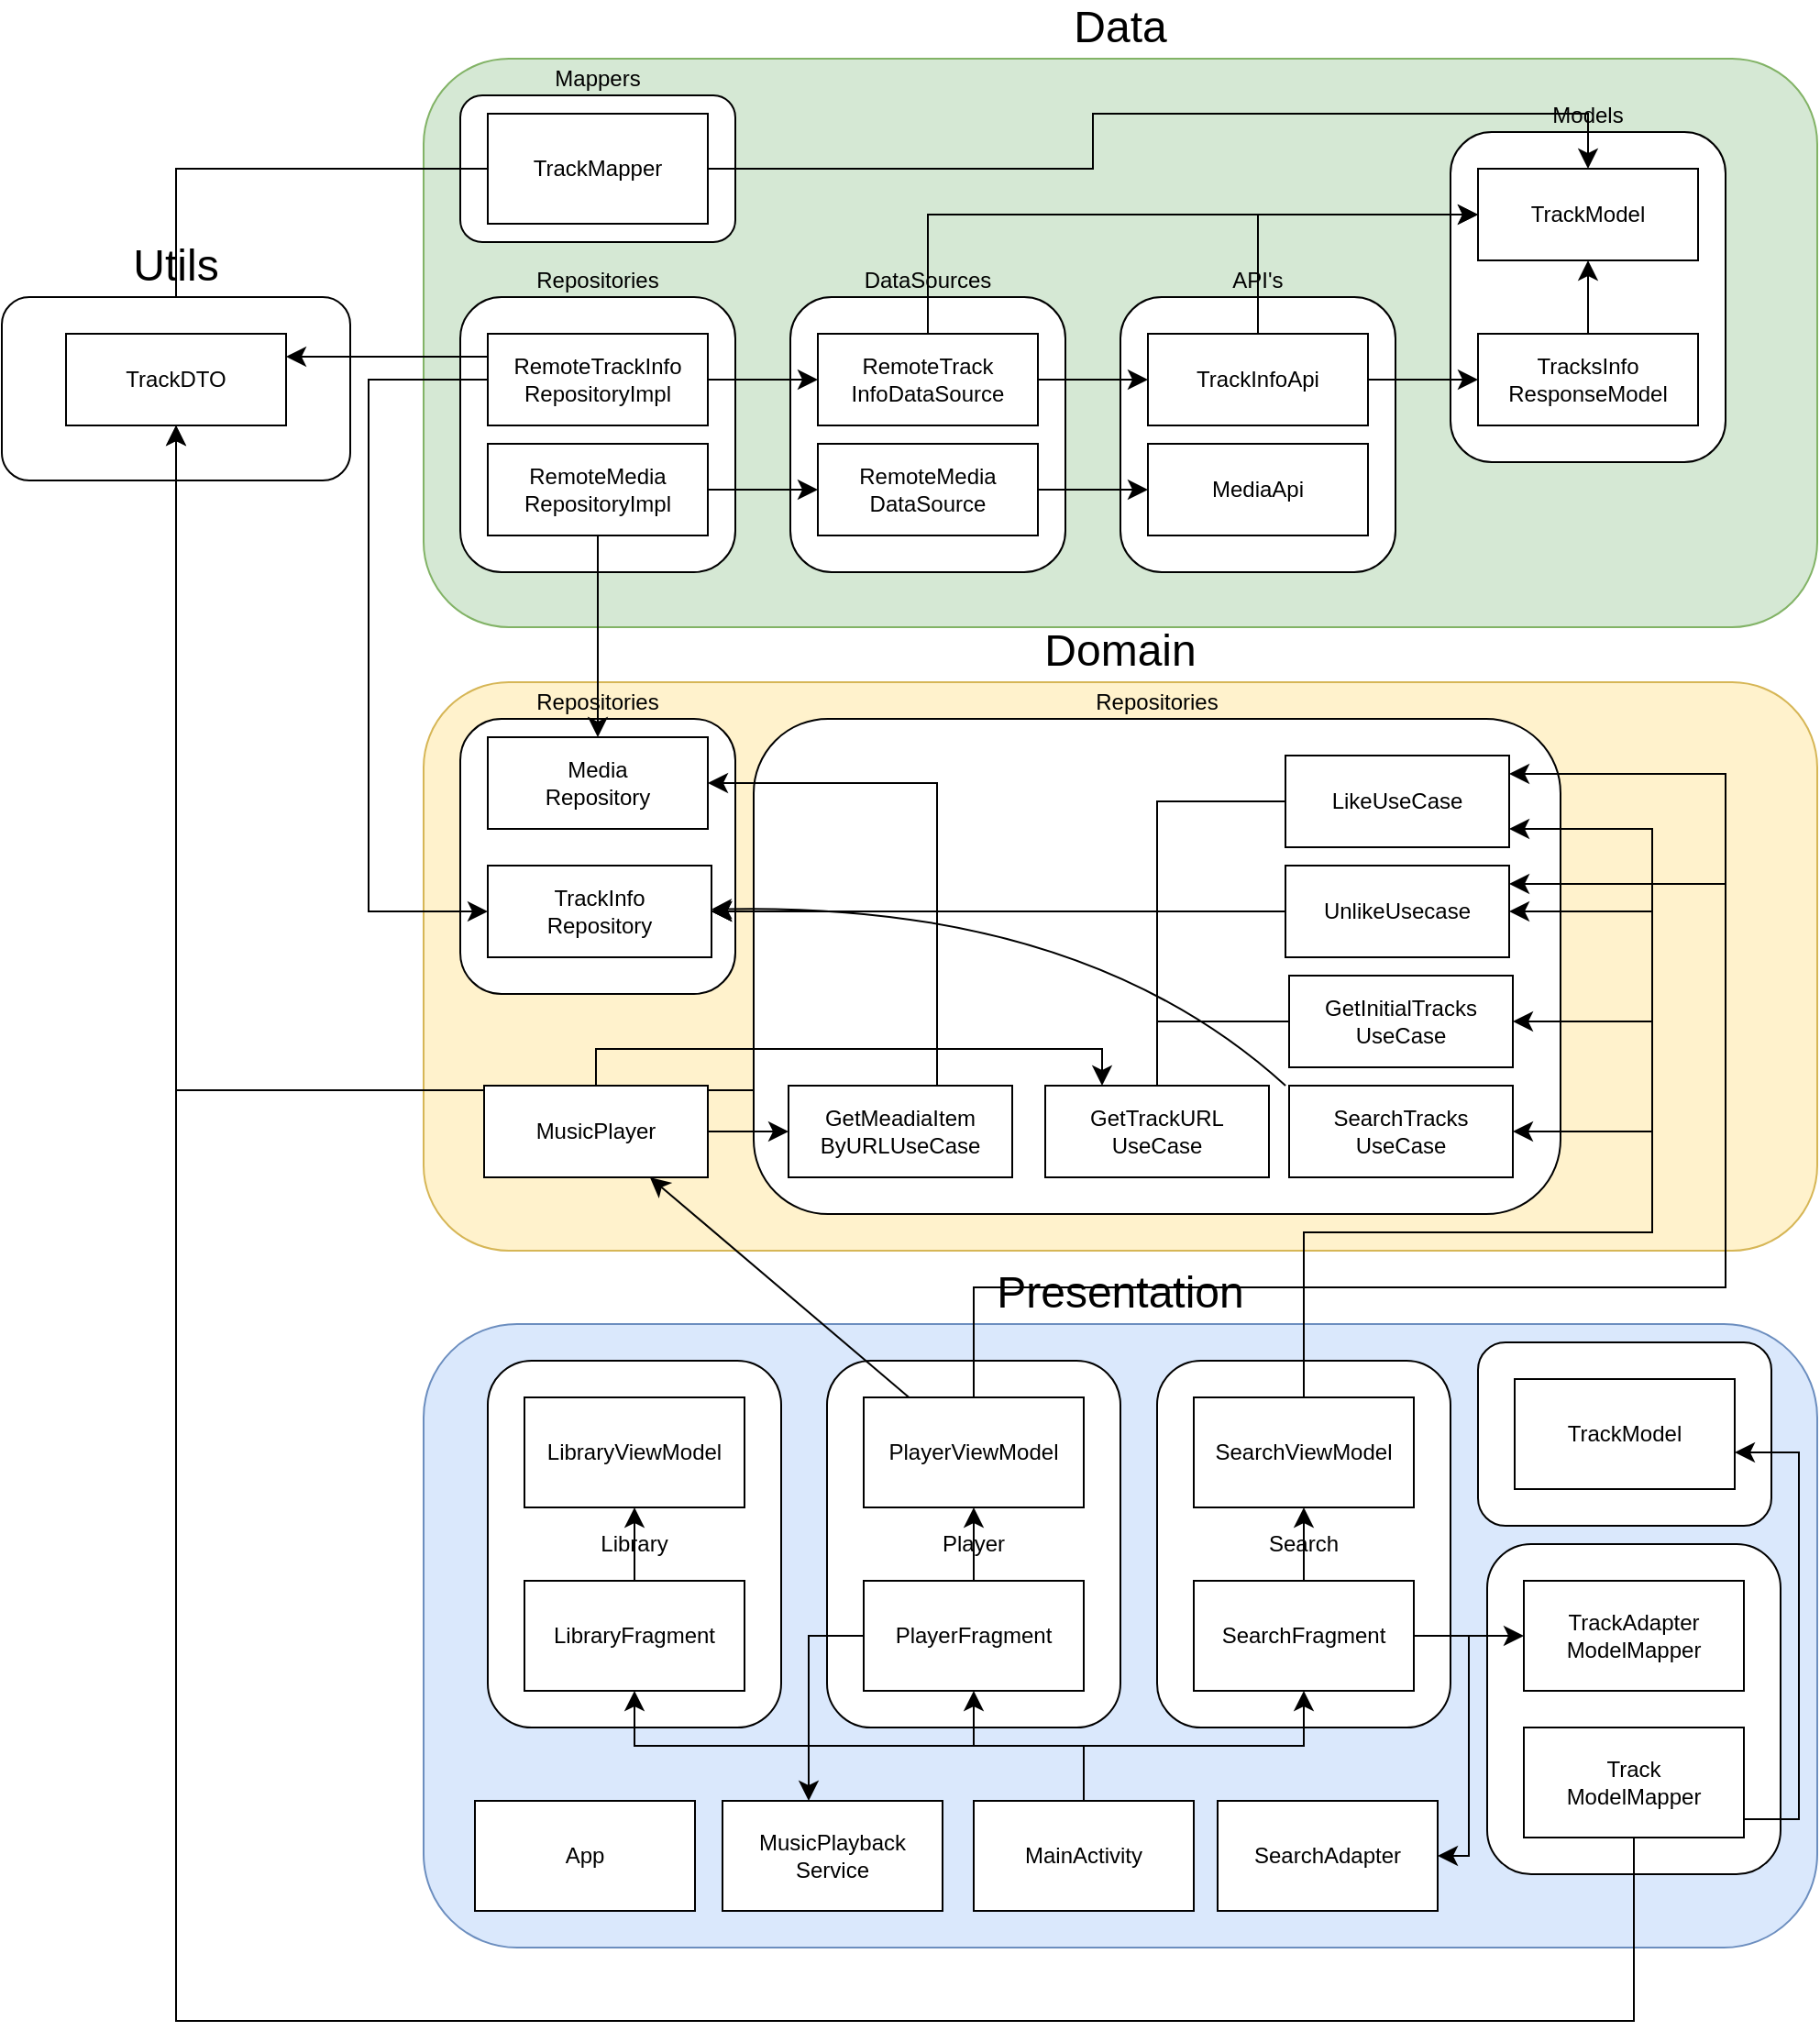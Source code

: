 <mxfile version="24.4.4" type="github">
  <diagram name="Страница — 1" id="pdOZdxwdt70tDH0--Hyy">
    <mxGraphModel dx="1763" dy="1281" grid="1" gridSize="10" guides="1" tooltips="1" connect="1" arrows="1" fold="1" page="0" pageScale="1" pageWidth="827" pageHeight="1169" background="none" math="0" shadow="0">
      <root>
        <mxCell id="0" />
        <mxCell id="1" parent="0" />
        <mxCell id="SDaeNK49fz3u2ENC72t_-1" value="Data" style="rounded=1;whiteSpace=wrap;html=1;labelPosition=center;verticalLabelPosition=top;align=center;verticalAlign=bottom;fontSize=24;fillColor=#d5e8d4;strokeColor=#82b366;" parent="1" vertex="1">
          <mxGeometry y="-70" width="760" height="310" as="geometry" />
        </mxCell>
        <mxCell id="SDaeNK49fz3u2ENC72t_-7" value="" style="group" parent="1" vertex="1" connectable="0">
          <mxGeometry x="380" y="60" width="150" height="150" as="geometry" />
        </mxCell>
        <mxCell id="SDaeNK49fz3u2ENC72t_-6" value="API&#39;s" style="rounded=1;whiteSpace=wrap;html=1;labelPosition=center;verticalLabelPosition=top;align=center;verticalAlign=bottom;" parent="SDaeNK49fz3u2ENC72t_-7" vertex="1">
          <mxGeometry width="150" height="150" as="geometry" />
        </mxCell>
        <mxCell id="SDaeNK49fz3u2ENC72t_-2" value="MediaApi" style="rounded=0;whiteSpace=wrap;html=1;" parent="SDaeNK49fz3u2ENC72t_-7" vertex="1">
          <mxGeometry x="15" y="80" width="120" height="50" as="geometry" />
        </mxCell>
        <mxCell id="SDaeNK49fz3u2ENC72t_-3" value="TrackInfoApi" style="rounded=0;whiteSpace=wrap;html=1;" parent="SDaeNK49fz3u2ENC72t_-7" vertex="1">
          <mxGeometry x="15" y="20" width="120" height="50" as="geometry" />
        </mxCell>
        <mxCell id="SDaeNK49fz3u2ENC72t_-9" value="" style="group" parent="1" vertex="1" connectable="0">
          <mxGeometry x="200" y="60" width="150" height="150" as="geometry" />
        </mxCell>
        <mxCell id="SDaeNK49fz3u2ENC72t_-10" value="DataSources" style="rounded=1;whiteSpace=wrap;html=1;labelPosition=center;verticalLabelPosition=top;align=center;verticalAlign=bottom;" parent="SDaeNK49fz3u2ENC72t_-9" vertex="1">
          <mxGeometry width="150" height="150" as="geometry" />
        </mxCell>
        <mxCell id="SDaeNK49fz3u2ENC72t_-11" value="&lt;div&gt;RemoteMedia&lt;/div&gt;&lt;div&gt;DataSource&lt;/div&gt;" style="rounded=0;whiteSpace=wrap;html=1;" parent="SDaeNK49fz3u2ENC72t_-9" vertex="1">
          <mxGeometry x="15" y="80" width="120" height="50" as="geometry" />
        </mxCell>
        <mxCell id="SDaeNK49fz3u2ENC72t_-12" value="&lt;div&gt;RemoteTrack&lt;/div&gt;&lt;div&gt;InfoDataSource&lt;/div&gt;" style="rounded=0;whiteSpace=wrap;html=1;" parent="SDaeNK49fz3u2ENC72t_-9" vertex="1">
          <mxGeometry x="15" y="20" width="120" height="50" as="geometry" />
        </mxCell>
        <mxCell id="SDaeNK49fz3u2ENC72t_-13" style="edgeStyle=none;curved=1;rounded=0;orthogonalLoop=1;jettySize=auto;html=1;entryX=0;entryY=0.5;entryDx=0;entryDy=0;fontSize=12;startSize=8;endSize=8;" parent="1" source="SDaeNK49fz3u2ENC72t_-12" target="SDaeNK49fz3u2ENC72t_-3" edge="1">
          <mxGeometry relative="1" as="geometry" />
        </mxCell>
        <mxCell id="SDaeNK49fz3u2ENC72t_-14" style="edgeStyle=none;curved=1;rounded=0;orthogonalLoop=1;jettySize=auto;html=1;fontSize=12;startSize=8;endSize=8;" parent="1" source="SDaeNK49fz3u2ENC72t_-11" target="SDaeNK49fz3u2ENC72t_-2" edge="1">
          <mxGeometry relative="1" as="geometry" />
        </mxCell>
        <mxCell id="SDaeNK49fz3u2ENC72t_-15" value="" style="group" parent="1" vertex="1" connectable="0">
          <mxGeometry x="20" y="60" width="150" height="150" as="geometry" />
        </mxCell>
        <mxCell id="SDaeNK49fz3u2ENC72t_-16" value="Repositories" style="rounded=1;whiteSpace=wrap;html=1;labelPosition=center;verticalLabelPosition=top;align=center;verticalAlign=bottom;" parent="SDaeNK49fz3u2ENC72t_-15" vertex="1">
          <mxGeometry width="150" height="150" as="geometry" />
        </mxCell>
        <mxCell id="SDaeNK49fz3u2ENC72t_-17" value="RemoteMedia&lt;div&gt;RepositoryImpl&lt;/div&gt;" style="rounded=0;whiteSpace=wrap;html=1;" parent="SDaeNK49fz3u2ENC72t_-15" vertex="1">
          <mxGeometry x="15" y="80" width="120" height="50" as="geometry" />
        </mxCell>
        <mxCell id="SDaeNK49fz3u2ENC72t_-18" value="&lt;div&gt;RemoteTrackInfo&lt;/div&gt;&lt;div&gt;RepositoryImpl&lt;/div&gt;" style="rounded=0;whiteSpace=wrap;html=1;" parent="SDaeNK49fz3u2ENC72t_-15" vertex="1">
          <mxGeometry x="15" y="20" width="120" height="50" as="geometry" />
        </mxCell>
        <mxCell id="SDaeNK49fz3u2ENC72t_-31" style="edgeStyle=none;curved=1;rounded=0;orthogonalLoop=1;jettySize=auto;html=1;exitX=0.75;exitY=0;exitDx=0;exitDy=0;fontSize=12;startSize=8;endSize=8;" parent="SDaeNK49fz3u2ENC72t_-15" source="SDaeNK49fz3u2ENC72t_-16" target="SDaeNK49fz3u2ENC72t_-16" edge="1">
          <mxGeometry relative="1" as="geometry" />
        </mxCell>
        <mxCell id="SDaeNK49fz3u2ENC72t_-19" style="edgeStyle=none;curved=1;rounded=0;orthogonalLoop=1;jettySize=auto;html=1;fontSize=12;startSize=8;endSize=8;" parent="1" source="SDaeNK49fz3u2ENC72t_-17" target="SDaeNK49fz3u2ENC72t_-11" edge="1">
          <mxGeometry relative="1" as="geometry" />
        </mxCell>
        <mxCell id="SDaeNK49fz3u2ENC72t_-20" style="edgeStyle=none;curved=1;rounded=0;orthogonalLoop=1;jettySize=auto;html=1;fontSize=12;startSize=8;endSize=8;" parent="1" source="SDaeNK49fz3u2ENC72t_-18" target="SDaeNK49fz3u2ENC72t_-12" edge="1">
          <mxGeometry relative="1" as="geometry" />
        </mxCell>
        <mxCell id="SDaeNK49fz3u2ENC72t_-23" value="Models" style="rounded=1;whiteSpace=wrap;html=1;labelPosition=center;verticalLabelPosition=top;align=center;verticalAlign=bottom;" parent="1" vertex="1">
          <mxGeometry x="560" y="-30" width="150" height="180" as="geometry" />
        </mxCell>
        <mxCell id="SDaeNK49fz3u2ENC72t_-24" value="TrackModel" style="rounded=0;whiteSpace=wrap;html=1;" parent="1" vertex="1">
          <mxGeometry x="575" y="-10" width="120" height="50" as="geometry" />
        </mxCell>
        <mxCell id="SDaeNK49fz3u2ENC72t_-35" style="edgeStyle=none;curved=1;rounded=0;orthogonalLoop=1;jettySize=auto;html=1;fontSize=12;startSize=8;endSize=8;" parent="1" source="SDaeNK49fz3u2ENC72t_-25" target="SDaeNK49fz3u2ENC72t_-24" edge="1">
          <mxGeometry relative="1" as="geometry" />
        </mxCell>
        <mxCell id="SDaeNK49fz3u2ENC72t_-25" value="&lt;div&gt;TracksInfo&lt;/div&gt;&lt;div&gt;ResponseModel&lt;/div&gt;" style="rounded=0;whiteSpace=wrap;html=1;" parent="1" vertex="1">
          <mxGeometry x="575" y="80" width="120" height="50" as="geometry" />
        </mxCell>
        <mxCell id="SDaeNK49fz3u2ENC72t_-34" style="edgeStyle=none;curved=1;rounded=0;orthogonalLoop=1;jettySize=auto;html=1;fontSize=12;startSize=8;endSize=8;" parent="1" source="SDaeNK49fz3u2ENC72t_-3" target="SDaeNK49fz3u2ENC72t_-25" edge="1">
          <mxGeometry relative="1" as="geometry" />
        </mxCell>
        <mxCell id="SDaeNK49fz3u2ENC72t_-39" style="edgeStyle=orthogonalEdgeStyle;rounded=0;orthogonalLoop=1;jettySize=auto;html=1;fontSize=12;startSize=8;endSize=8;" parent="1" source="SDaeNK49fz3u2ENC72t_-12" target="SDaeNK49fz3u2ENC72t_-24" edge="1">
          <mxGeometry relative="1" as="geometry">
            <Array as="points">
              <mxPoint x="275" y="15" />
            </Array>
          </mxGeometry>
        </mxCell>
        <mxCell id="SDaeNK49fz3u2ENC72t_-40" style="edgeStyle=orthogonalEdgeStyle;rounded=0;orthogonalLoop=1;jettySize=auto;html=1;fontSize=12;startSize=8;endSize=8;" parent="1" source="SDaeNK49fz3u2ENC72t_-3" target="SDaeNK49fz3u2ENC72t_-24" edge="1">
          <mxGeometry relative="1" as="geometry">
            <Array as="points">
              <mxPoint x="455" y="15" />
            </Array>
          </mxGeometry>
        </mxCell>
        <mxCell id="SDaeNK49fz3u2ENC72t_-46" value="Mappers" style="rounded=1;whiteSpace=wrap;html=1;labelPosition=center;verticalLabelPosition=top;align=center;verticalAlign=bottom;" parent="1" vertex="1">
          <mxGeometry x="20" y="-50" width="150" height="80" as="geometry" />
        </mxCell>
        <mxCell id="SDaeNK49fz3u2ENC72t_-48" style="edgeStyle=orthogonalEdgeStyle;rounded=0;orthogonalLoop=1;jettySize=auto;html=1;fontSize=12;startSize=8;endSize=8;" parent="1" source="SDaeNK49fz3u2ENC72t_-47" target="SDaeNK49fz3u2ENC72t_-43" edge="1">
          <mxGeometry relative="1" as="geometry" />
        </mxCell>
        <mxCell id="SDaeNK49fz3u2ENC72t_-49" style="edgeStyle=orthogonalEdgeStyle;rounded=0;orthogonalLoop=1;jettySize=auto;html=1;fontSize=12;startSize=8;endSize=8;" parent="1" source="SDaeNK49fz3u2ENC72t_-47" target="SDaeNK49fz3u2ENC72t_-24" edge="1">
          <mxGeometry relative="1" as="geometry">
            <Array as="points">
              <mxPoint x="365" y="-10" />
              <mxPoint x="365" y="-40" />
              <mxPoint x="635" y="-40" />
            </Array>
          </mxGeometry>
        </mxCell>
        <mxCell id="SDaeNK49fz3u2ENC72t_-47" value="TrackMapper" style="rounded=0;whiteSpace=wrap;html=1;" parent="1" vertex="1">
          <mxGeometry x="35" y="-40" width="120" height="60" as="geometry" />
        </mxCell>
        <mxCell id="gx3o-NQ9ANbg5HNAcx9x-1" value="" style="group" vertex="1" connectable="0" parent="1">
          <mxGeometry x="-230" y="60" width="190" height="100" as="geometry" />
        </mxCell>
        <mxCell id="SDaeNK49fz3u2ENC72t_-41" value="Utils" style="rounded=1;whiteSpace=wrap;html=1;labelPosition=center;verticalLabelPosition=top;align=center;verticalAlign=bottom;fontSize=24;" parent="gx3o-NQ9ANbg5HNAcx9x-1" vertex="1">
          <mxGeometry width="190" height="100" as="geometry" />
        </mxCell>
        <mxCell id="SDaeNK49fz3u2ENC72t_-43" value="TrackDTO" style="rounded=0;whiteSpace=wrap;html=1;" parent="gx3o-NQ9ANbg5HNAcx9x-1" vertex="1">
          <mxGeometry x="35" y="20" width="120" height="50" as="geometry" />
        </mxCell>
        <mxCell id="gx3o-NQ9ANbg5HNAcx9x-2" value="Domain" style="rounded=1;whiteSpace=wrap;html=1;labelPosition=center;verticalLabelPosition=top;align=center;verticalAlign=bottom;fontSize=24;fillColor=#fff2cc;strokeColor=#d6b656;" vertex="1" parent="1">
          <mxGeometry y="270" width="760" height="310" as="geometry" />
        </mxCell>
        <mxCell id="gx3o-NQ9ANbg5HNAcx9x-4" value="" style="group" vertex="1" connectable="0" parent="1">
          <mxGeometry x="20" y="290" width="150" height="150" as="geometry" />
        </mxCell>
        <mxCell id="gx3o-NQ9ANbg5HNAcx9x-5" value="Repositories" style="rounded=1;whiteSpace=wrap;html=1;labelPosition=center;verticalLabelPosition=top;align=center;verticalAlign=bottom;" vertex="1" parent="gx3o-NQ9ANbg5HNAcx9x-4">
          <mxGeometry width="150" height="150" as="geometry" />
        </mxCell>
        <mxCell id="gx3o-NQ9ANbg5HNAcx9x-7" value="&lt;div&gt;TrackInfo&lt;/div&gt;&lt;div&gt;Repository&lt;/div&gt;" style="rounded=0;whiteSpace=wrap;html=1;" vertex="1" parent="gx3o-NQ9ANbg5HNAcx9x-4">
          <mxGeometry x="15" y="80" width="122" height="50" as="geometry" />
        </mxCell>
        <mxCell id="gx3o-NQ9ANbg5HNAcx9x-8" style="edgeStyle=none;curved=1;rounded=0;orthogonalLoop=1;jettySize=auto;html=1;exitX=0.75;exitY=0;exitDx=0;exitDy=0;fontSize=12;startSize=8;endSize=8;" edge="1" parent="gx3o-NQ9ANbg5HNAcx9x-4" source="gx3o-NQ9ANbg5HNAcx9x-5" target="gx3o-NQ9ANbg5HNAcx9x-5">
          <mxGeometry relative="1" as="geometry" />
        </mxCell>
        <mxCell id="gx3o-NQ9ANbg5HNAcx9x-6" value="Media&lt;div&gt;Repository&lt;/div&gt;" style="rounded=0;whiteSpace=wrap;html=1;" vertex="1" parent="gx3o-NQ9ANbg5HNAcx9x-4">
          <mxGeometry x="15" y="10" width="120" height="50" as="geometry" />
        </mxCell>
        <mxCell id="gx3o-NQ9ANbg5HNAcx9x-10" style="edgeStyle=none;curved=1;rounded=0;orthogonalLoop=1;jettySize=auto;html=1;fontSize=12;startSize=8;endSize=8;" edge="1" parent="1" source="SDaeNK49fz3u2ENC72t_-17" target="gx3o-NQ9ANbg5HNAcx9x-6">
          <mxGeometry relative="1" as="geometry" />
        </mxCell>
        <mxCell id="gx3o-NQ9ANbg5HNAcx9x-11" style="edgeStyle=orthogonalEdgeStyle;rounded=0;orthogonalLoop=1;jettySize=auto;html=1;fontSize=12;startSize=8;endSize=8;" edge="1" parent="1" source="SDaeNK49fz3u2ENC72t_-18" target="gx3o-NQ9ANbg5HNAcx9x-7">
          <mxGeometry relative="1" as="geometry">
            <Array as="points">
              <mxPoint x="-30" y="105" />
              <mxPoint x="-30" y="395" />
            </Array>
          </mxGeometry>
        </mxCell>
        <mxCell id="gx3o-NQ9ANbg5HNAcx9x-22" style="edgeStyle=orthogonalEdgeStyle;rounded=0;orthogonalLoop=1;jettySize=auto;html=1;exitX=0;exitY=0.75;exitDx=0;exitDy=0;fontSize=12;startSize=8;endSize=8;" edge="1" parent="1" source="gx3o-NQ9ANbg5HNAcx9x-13" target="SDaeNK49fz3u2ENC72t_-43">
          <mxGeometry relative="1" as="geometry" />
        </mxCell>
        <mxCell id="gx3o-NQ9ANbg5HNAcx9x-23" value="" style="group" vertex="1" connectable="0" parent="1">
          <mxGeometry x="180" y="290" width="440" height="270" as="geometry" />
        </mxCell>
        <mxCell id="gx3o-NQ9ANbg5HNAcx9x-13" value="Repositories" style="rounded=1;whiteSpace=wrap;html=1;labelPosition=center;verticalLabelPosition=top;align=center;verticalAlign=bottom;" vertex="1" parent="gx3o-NQ9ANbg5HNAcx9x-23">
          <mxGeometry width="440" height="270" as="geometry" />
        </mxCell>
        <mxCell id="gx3o-NQ9ANbg5HNAcx9x-14" value="UnlikeUsecase" style="rounded=0;whiteSpace=wrap;html=1;" vertex="1" parent="gx3o-NQ9ANbg5HNAcx9x-23">
          <mxGeometry x="290" y="80" width="122" height="50" as="geometry" />
        </mxCell>
        <mxCell id="gx3o-NQ9ANbg5HNAcx9x-15" style="edgeStyle=none;curved=1;rounded=0;orthogonalLoop=1;jettySize=auto;html=1;exitX=0.75;exitY=0;exitDx=0;exitDy=0;fontSize=12;startSize=8;endSize=8;" edge="1" parent="gx3o-NQ9ANbg5HNAcx9x-23" source="gx3o-NQ9ANbg5HNAcx9x-13" target="gx3o-NQ9ANbg5HNAcx9x-13">
          <mxGeometry relative="1" as="geometry" />
        </mxCell>
        <mxCell id="gx3o-NQ9ANbg5HNAcx9x-16" value="LikeUseCase" style="rounded=0;whiteSpace=wrap;html=1;" vertex="1" parent="gx3o-NQ9ANbg5HNAcx9x-23">
          <mxGeometry x="290" y="20" width="122" height="50" as="geometry" />
        </mxCell>
        <mxCell id="gx3o-NQ9ANbg5HNAcx9x-17" value="&lt;div&gt;GetInitialTracks&lt;/div&gt;&lt;div&gt;UseCase&lt;br&gt;&lt;/div&gt;" style="rounded=0;whiteSpace=wrap;html=1;" vertex="1" parent="gx3o-NQ9ANbg5HNAcx9x-23">
          <mxGeometry x="292" y="140" width="122" height="50" as="geometry" />
        </mxCell>
        <mxCell id="gx3o-NQ9ANbg5HNAcx9x-18" value="&lt;div&gt;SearchTracks&lt;/div&gt;&lt;div&gt;UseCase&lt;br&gt;&lt;/div&gt;" style="rounded=0;whiteSpace=wrap;html=1;" vertex="1" parent="gx3o-NQ9ANbg5HNAcx9x-23">
          <mxGeometry x="292" y="200" width="122" height="50" as="geometry" />
        </mxCell>
        <mxCell id="gx3o-NQ9ANbg5HNAcx9x-19" value="&lt;div&gt;GetTrackURL&lt;/div&gt;&lt;div&gt;UseCase&lt;br&gt;&lt;/div&gt;" style="rounded=0;whiteSpace=wrap;html=1;" vertex="1" parent="gx3o-NQ9ANbg5HNAcx9x-23">
          <mxGeometry x="159" y="200" width="122" height="50" as="geometry" />
        </mxCell>
        <mxCell id="gx3o-NQ9ANbg5HNAcx9x-20" value="&lt;div&gt;GetMeadiaItem&lt;/div&gt;&lt;div&gt;ByURLUseCase&lt;br&gt;&lt;/div&gt;" style="rounded=0;whiteSpace=wrap;html=1;" vertex="1" parent="gx3o-NQ9ANbg5HNAcx9x-23">
          <mxGeometry x="19" y="200" width="122" height="50" as="geometry" />
        </mxCell>
        <mxCell id="gx3o-NQ9ANbg5HNAcx9x-24" style="edgeStyle=orthogonalEdgeStyle;rounded=0;orthogonalLoop=1;jettySize=auto;html=1;fontSize=12;startSize=8;endSize=8;" edge="1" parent="1" source="gx3o-NQ9ANbg5HNAcx9x-20" target="gx3o-NQ9ANbg5HNAcx9x-6">
          <mxGeometry relative="1" as="geometry">
            <Array as="points">
              <mxPoint x="280" y="325" />
            </Array>
          </mxGeometry>
        </mxCell>
        <mxCell id="gx3o-NQ9ANbg5HNAcx9x-25" style="edgeStyle=orthogonalEdgeStyle;rounded=0;orthogonalLoop=1;jettySize=auto;html=1;fontSize=12;startSize=8;endSize=8;" edge="1" parent="1" source="gx3o-NQ9ANbg5HNAcx9x-16" target="gx3o-NQ9ANbg5HNAcx9x-7">
          <mxGeometry relative="1" as="geometry">
            <Array as="points">
              <mxPoint x="400" y="335" />
              <mxPoint x="400" y="395" />
            </Array>
          </mxGeometry>
        </mxCell>
        <mxCell id="gx3o-NQ9ANbg5HNAcx9x-26" style="edgeStyle=none;curved=1;rounded=0;orthogonalLoop=1;jettySize=auto;html=1;fontSize=12;startSize=8;endSize=8;" edge="1" parent="1" source="gx3o-NQ9ANbg5HNAcx9x-14" target="gx3o-NQ9ANbg5HNAcx9x-7">
          <mxGeometry relative="1" as="geometry" />
        </mxCell>
        <mxCell id="gx3o-NQ9ANbg5HNAcx9x-27" style="edgeStyle=orthogonalEdgeStyle;rounded=0;orthogonalLoop=1;jettySize=auto;html=1;fontSize=12;startSize=8;endSize=8;" edge="1" parent="1" source="gx3o-NQ9ANbg5HNAcx9x-17" target="gx3o-NQ9ANbg5HNAcx9x-7">
          <mxGeometry relative="1" as="geometry">
            <Array as="points">
              <mxPoint x="400" y="455" />
              <mxPoint x="400" y="395" />
            </Array>
          </mxGeometry>
        </mxCell>
        <mxCell id="gx3o-NQ9ANbg5HNAcx9x-28" style="edgeStyle=none;curved=1;rounded=0;orthogonalLoop=1;jettySize=auto;html=1;fontSize=12;startSize=8;endSize=8;exitX=-0.016;exitY=1.2;exitDx=0;exitDy=0;exitPerimeter=0;" edge="1" parent="1" source="gx3o-NQ9ANbg5HNAcx9x-17" target="gx3o-NQ9ANbg5HNAcx9x-7">
          <mxGeometry relative="1" as="geometry">
            <mxPoint x="500" y="490" as="sourcePoint" />
            <Array as="points">
              <mxPoint x="360" y="390" />
            </Array>
          </mxGeometry>
        </mxCell>
        <mxCell id="gx3o-NQ9ANbg5HNAcx9x-29" style="edgeStyle=orthogonalEdgeStyle;rounded=0;orthogonalLoop=1;jettySize=auto;html=1;fontSize=12;startSize=8;endSize=8;" edge="1" parent="1" source="gx3o-NQ9ANbg5HNAcx9x-19" target="gx3o-NQ9ANbg5HNAcx9x-7">
          <mxGeometry relative="1" as="geometry">
            <Array as="points">
              <mxPoint x="400" y="395" />
            </Array>
          </mxGeometry>
        </mxCell>
        <mxCell id="gx3o-NQ9ANbg5HNAcx9x-32" style="edgeStyle=none;curved=1;rounded=0;orthogonalLoop=1;jettySize=auto;html=1;fontSize=12;startSize=8;endSize=8;" edge="1" parent="1" source="gx3o-NQ9ANbg5HNAcx9x-31" target="gx3o-NQ9ANbg5HNAcx9x-20">
          <mxGeometry relative="1" as="geometry" />
        </mxCell>
        <mxCell id="gx3o-NQ9ANbg5HNAcx9x-33" style="edgeStyle=orthogonalEdgeStyle;rounded=0;orthogonalLoop=1;jettySize=auto;html=1;fontSize=12;startSize=8;endSize=8;" edge="1" parent="1" source="gx3o-NQ9ANbg5HNAcx9x-31" target="gx3o-NQ9ANbg5HNAcx9x-19">
          <mxGeometry relative="1" as="geometry">
            <Array as="points">
              <mxPoint x="94" y="470" />
              <mxPoint x="370" y="470" />
            </Array>
          </mxGeometry>
        </mxCell>
        <mxCell id="gx3o-NQ9ANbg5HNAcx9x-31" value="MusicPlayer" style="rounded=0;whiteSpace=wrap;html=1;" vertex="1" parent="1">
          <mxGeometry x="33" y="490" width="122" height="50" as="geometry" />
        </mxCell>
        <mxCell id="gx3o-NQ9ANbg5HNAcx9x-34" value="Presentation" style="rounded=1;whiteSpace=wrap;html=1;labelPosition=center;verticalLabelPosition=top;align=center;verticalAlign=bottom;fontSize=24;fillColor=#dae8fc;strokeColor=#6c8ebf;" vertex="1" parent="1">
          <mxGeometry y="620" width="760" height="340" as="geometry" />
        </mxCell>
        <mxCell id="gx3o-NQ9ANbg5HNAcx9x-36" value="App" style="rounded=0;whiteSpace=wrap;html=1;" vertex="1" parent="1">
          <mxGeometry x="28" y="880" width="120" height="60" as="geometry" />
        </mxCell>
        <mxCell id="gx3o-NQ9ANbg5HNAcx9x-37" value="MainActivity" style="rounded=0;whiteSpace=wrap;html=1;" vertex="1" parent="1">
          <mxGeometry x="300" y="880" width="120" height="60" as="geometry" />
        </mxCell>
        <mxCell id="gx3o-NQ9ANbg5HNAcx9x-56" value="" style="group" vertex="1" connectable="0" parent="1">
          <mxGeometry x="220" y="640" width="160" height="200" as="geometry" />
        </mxCell>
        <mxCell id="gx3o-NQ9ANbg5HNAcx9x-50" value="Player" style="rounded=1;whiteSpace=wrap;html=1;container=0;" vertex="1" parent="gx3o-NQ9ANbg5HNAcx9x-56">
          <mxGeometry width="160" height="200" as="geometry" />
        </mxCell>
        <mxCell id="gx3o-NQ9ANbg5HNAcx9x-51" value="PlayerViewModel" style="rounded=0;whiteSpace=wrap;html=1;container=0;" vertex="1" parent="gx3o-NQ9ANbg5HNAcx9x-56">
          <mxGeometry x="20" y="20" width="120" height="60" as="geometry" />
        </mxCell>
        <mxCell id="gx3o-NQ9ANbg5HNAcx9x-52" style="edgeStyle=none;curved=1;rounded=0;orthogonalLoop=1;jettySize=auto;html=1;fontSize=12;startSize=8;endSize=8;" edge="1" parent="gx3o-NQ9ANbg5HNAcx9x-56" source="gx3o-NQ9ANbg5HNAcx9x-53" target="gx3o-NQ9ANbg5HNAcx9x-51">
          <mxGeometry relative="1" as="geometry" />
        </mxCell>
        <mxCell id="gx3o-NQ9ANbg5HNAcx9x-53" value="PlayerFragment" style="rounded=0;whiteSpace=wrap;html=1;container=0;" vertex="1" parent="gx3o-NQ9ANbg5HNAcx9x-56">
          <mxGeometry x="20" y="120" width="120" height="60" as="geometry" />
        </mxCell>
        <mxCell id="gx3o-NQ9ANbg5HNAcx9x-57" value="" style="group" vertex="1" connectable="0" parent="1">
          <mxGeometry x="400" y="640" width="160" height="200" as="geometry" />
        </mxCell>
        <mxCell id="gx3o-NQ9ANbg5HNAcx9x-44" value="Search" style="rounded=1;whiteSpace=wrap;html=1;container=0;" vertex="1" parent="gx3o-NQ9ANbg5HNAcx9x-57">
          <mxGeometry width="160" height="200" as="geometry" />
        </mxCell>
        <mxCell id="gx3o-NQ9ANbg5HNAcx9x-45" value="SearchViewModel" style="rounded=0;whiteSpace=wrap;html=1;container=0;" vertex="1" parent="gx3o-NQ9ANbg5HNAcx9x-57">
          <mxGeometry x="20" y="20" width="120" height="60" as="geometry" />
        </mxCell>
        <mxCell id="gx3o-NQ9ANbg5HNAcx9x-49" style="edgeStyle=none;curved=1;rounded=0;orthogonalLoop=1;jettySize=auto;html=1;fontSize=12;startSize=8;endSize=8;" edge="1" parent="gx3o-NQ9ANbg5HNAcx9x-57" source="gx3o-NQ9ANbg5HNAcx9x-46" target="gx3o-NQ9ANbg5HNAcx9x-45">
          <mxGeometry relative="1" as="geometry" />
        </mxCell>
        <mxCell id="gx3o-NQ9ANbg5HNAcx9x-46" value="SearchFragment" style="rounded=0;whiteSpace=wrap;html=1;container=0;" vertex="1" parent="gx3o-NQ9ANbg5HNAcx9x-57">
          <mxGeometry x="20" y="120" width="120" height="60" as="geometry" />
        </mxCell>
        <mxCell id="gx3o-NQ9ANbg5HNAcx9x-58" value="" style="group" vertex="1" connectable="0" parent="1">
          <mxGeometry x="35" y="640" width="160" height="200" as="geometry" />
        </mxCell>
        <mxCell id="gx3o-NQ9ANbg5HNAcx9x-40" value="Library" style="rounded=1;whiteSpace=wrap;html=1;container=0;" vertex="1" parent="gx3o-NQ9ANbg5HNAcx9x-58">
          <mxGeometry width="160" height="200" as="geometry" />
        </mxCell>
        <mxCell id="gx3o-NQ9ANbg5HNAcx9x-38" value="LibraryViewModel" style="rounded=0;whiteSpace=wrap;html=1;container=0;" vertex="1" parent="gx3o-NQ9ANbg5HNAcx9x-58">
          <mxGeometry x="20" y="20" width="120" height="60" as="geometry" />
        </mxCell>
        <mxCell id="gx3o-NQ9ANbg5HNAcx9x-39" value="LibraryFragment" style="rounded=0;whiteSpace=wrap;html=1;container=0;" vertex="1" parent="gx3o-NQ9ANbg5HNAcx9x-58">
          <mxGeometry x="20" y="120" width="120" height="60" as="geometry" />
        </mxCell>
        <mxCell id="gx3o-NQ9ANbg5HNAcx9x-48" style="edgeStyle=none;curved=1;rounded=0;orthogonalLoop=1;jettySize=auto;html=1;fontSize=12;startSize=8;endSize=8;" edge="1" parent="gx3o-NQ9ANbg5HNAcx9x-58" source="gx3o-NQ9ANbg5HNAcx9x-39" target="gx3o-NQ9ANbg5HNAcx9x-38">
          <mxGeometry relative="1" as="geometry" />
        </mxCell>
        <mxCell id="gx3o-NQ9ANbg5HNAcx9x-59" value="&lt;div&gt;MusicPlayback&lt;/div&gt;&lt;div&gt;Service&lt;/div&gt;" style="rounded=0;whiteSpace=wrap;html=1;" vertex="1" parent="1">
          <mxGeometry x="163" y="880" width="120" height="60" as="geometry" />
        </mxCell>
        <mxCell id="gx3o-NQ9ANbg5HNAcx9x-60" value="SearchAdapter" style="rounded=0;whiteSpace=wrap;html=1;" vertex="1" parent="1">
          <mxGeometry x="433" y="880" width="120" height="60" as="geometry" />
        </mxCell>
        <mxCell id="gx3o-NQ9ANbg5HNAcx9x-78" value="" style="group" vertex="1" connectable="0" parent="1">
          <mxGeometry x="575" y="630" width="160" height="100" as="geometry" />
        </mxCell>
        <mxCell id="gx3o-NQ9ANbg5HNAcx9x-74" value="" style="rounded=1;whiteSpace=wrap;html=1;container=0;" vertex="1" parent="gx3o-NQ9ANbg5HNAcx9x-78">
          <mxGeometry width="160" height="100" as="geometry" />
        </mxCell>
        <mxCell id="gx3o-NQ9ANbg5HNAcx9x-77" value="&lt;div&gt;TrackModel&lt;/div&gt;" style="rounded=0;whiteSpace=wrap;html=1;container=0;" vertex="1" parent="gx3o-NQ9ANbg5HNAcx9x-78">
          <mxGeometry x="20" y="20" width="120" height="60" as="geometry" />
        </mxCell>
        <mxCell id="gx3o-NQ9ANbg5HNAcx9x-80" value="" style="group" vertex="1" connectable="0" parent="1">
          <mxGeometry x="580" y="740" width="160" height="180" as="geometry" />
        </mxCell>
        <mxCell id="gx3o-NQ9ANbg5HNAcx9x-65" value="" style="rounded=1;whiteSpace=wrap;html=1;container=0;" vertex="1" parent="gx3o-NQ9ANbg5HNAcx9x-80">
          <mxGeometry width="160" height="180" as="geometry" />
        </mxCell>
        <mxCell id="gx3o-NQ9ANbg5HNAcx9x-66" value="&lt;div&gt;Track&lt;/div&gt;&lt;div&gt;ModelMapper&lt;/div&gt;" style="rounded=0;whiteSpace=wrap;html=1;container=0;" vertex="1" parent="gx3o-NQ9ANbg5HNAcx9x-80">
          <mxGeometry x="20" y="100" width="120" height="60" as="geometry" />
        </mxCell>
        <mxCell id="gx3o-NQ9ANbg5HNAcx9x-68" value="&lt;div&gt;TrackAdapter&lt;/div&gt;&lt;div&gt;ModelMapper&lt;/div&gt;" style="rounded=0;whiteSpace=wrap;html=1;container=0;" vertex="1" parent="gx3o-NQ9ANbg5HNAcx9x-80">
          <mxGeometry x="20" y="20" width="120" height="60" as="geometry" />
        </mxCell>
        <mxCell id="gx3o-NQ9ANbg5HNAcx9x-81" style="edgeStyle=orthogonalEdgeStyle;rounded=0;orthogonalLoop=1;jettySize=auto;html=1;fontSize=12;startSize=8;endSize=8;" edge="1" parent="1" source="gx3o-NQ9ANbg5HNAcx9x-66" target="gx3o-NQ9ANbg5HNAcx9x-77">
          <mxGeometry relative="1" as="geometry">
            <Array as="points">
              <mxPoint x="750" y="890" />
              <mxPoint x="750" y="690" />
            </Array>
          </mxGeometry>
        </mxCell>
        <mxCell id="gx3o-NQ9ANbg5HNAcx9x-85" style="edgeStyle=orthogonalEdgeStyle;rounded=0;orthogonalLoop=1;jettySize=auto;html=1;fontSize=12;startSize=8;endSize=8;" edge="1" parent="1" source="gx3o-NQ9ANbg5HNAcx9x-46" target="gx3o-NQ9ANbg5HNAcx9x-60">
          <mxGeometry relative="1" as="geometry">
            <Array as="points">
              <mxPoint x="570" y="790" />
              <mxPoint x="570" y="910" />
            </Array>
          </mxGeometry>
        </mxCell>
        <mxCell id="gx3o-NQ9ANbg5HNAcx9x-86" style="edgeStyle=orthogonalEdgeStyle;rounded=0;orthogonalLoop=1;jettySize=auto;html=1;fontSize=12;startSize=8;endSize=8;" edge="1" parent="1" source="gx3o-NQ9ANbg5HNAcx9x-53" target="gx3o-NQ9ANbg5HNAcx9x-59">
          <mxGeometry relative="1" as="geometry">
            <Array as="points">
              <mxPoint x="210" y="790" />
            </Array>
          </mxGeometry>
        </mxCell>
        <mxCell id="gx3o-NQ9ANbg5HNAcx9x-83" style="edgeStyle=orthogonalEdgeStyle;rounded=0;orthogonalLoop=1;jettySize=auto;html=1;fontSize=12;startSize=8;endSize=8;" edge="1" parent="1" source="gx3o-NQ9ANbg5HNAcx9x-37" target="gx3o-NQ9ANbg5HNAcx9x-46">
          <mxGeometry relative="1" as="geometry" />
        </mxCell>
        <mxCell id="gx3o-NQ9ANbg5HNAcx9x-84" style="edgeStyle=orthogonalEdgeStyle;rounded=0;orthogonalLoop=1;jettySize=auto;html=1;fontSize=12;startSize=8;endSize=8;" edge="1" parent="1" source="gx3o-NQ9ANbg5HNAcx9x-37" target="gx3o-NQ9ANbg5HNAcx9x-53">
          <mxGeometry relative="1" as="geometry" />
        </mxCell>
        <mxCell id="gx3o-NQ9ANbg5HNAcx9x-82" style="edgeStyle=orthogonalEdgeStyle;rounded=0;orthogonalLoop=1;jettySize=auto;html=1;fontSize=12;startSize=8;endSize=8;" edge="1" parent="1" source="gx3o-NQ9ANbg5HNAcx9x-37" target="gx3o-NQ9ANbg5HNAcx9x-39">
          <mxGeometry relative="1" as="geometry">
            <Array as="points">
              <mxPoint x="360" y="850" />
              <mxPoint x="115" y="850" />
            </Array>
          </mxGeometry>
        </mxCell>
        <mxCell id="gx3o-NQ9ANbg5HNAcx9x-92" style="edgeStyle=none;curved=1;rounded=0;orthogonalLoop=1;jettySize=auto;html=1;fontSize=12;startSize=8;endSize=8;" edge="1" parent="1" source="gx3o-NQ9ANbg5HNAcx9x-51" target="gx3o-NQ9ANbg5HNAcx9x-31">
          <mxGeometry relative="1" as="geometry" />
        </mxCell>
        <mxCell id="gx3o-NQ9ANbg5HNAcx9x-93" style="edgeStyle=orthogonalEdgeStyle;rounded=0;orthogonalLoop=1;jettySize=auto;html=1;fontSize=12;startSize=8;endSize=8;" edge="1" parent="1" source="gx3o-NQ9ANbg5HNAcx9x-51" target="gx3o-NQ9ANbg5HNAcx9x-14">
          <mxGeometry relative="1" as="geometry">
            <Array as="points">
              <mxPoint x="300" y="600" />
              <mxPoint x="710" y="600" />
              <mxPoint x="710" y="380" />
            </Array>
          </mxGeometry>
        </mxCell>
        <mxCell id="gx3o-NQ9ANbg5HNAcx9x-94" style="edgeStyle=orthogonalEdgeStyle;rounded=0;orthogonalLoop=1;jettySize=auto;html=1;fontSize=12;startSize=8;endSize=8;" edge="1" parent="1" source="gx3o-NQ9ANbg5HNAcx9x-51" target="gx3o-NQ9ANbg5HNAcx9x-16">
          <mxGeometry relative="1" as="geometry">
            <mxPoint x="310" y="670" as="sourcePoint" />
            <mxPoint x="602" y="405" as="targetPoint" />
            <Array as="points">
              <mxPoint x="300" y="600" />
              <mxPoint x="710" y="600" />
              <mxPoint x="710" y="320" />
            </Array>
          </mxGeometry>
        </mxCell>
        <mxCell id="gx3o-NQ9ANbg5HNAcx9x-95" style="edgeStyle=orthogonalEdgeStyle;rounded=0;orthogonalLoop=1;jettySize=auto;html=1;fontSize=12;startSize=8;endSize=8;" edge="1" parent="1" source="gx3o-NQ9ANbg5HNAcx9x-45" target="gx3o-NQ9ANbg5HNAcx9x-18">
          <mxGeometry relative="1" as="geometry">
            <Array as="points">
              <mxPoint x="480" y="570" />
              <mxPoint x="670" y="570" />
              <mxPoint x="670" y="515" />
            </Array>
          </mxGeometry>
        </mxCell>
        <mxCell id="gx3o-NQ9ANbg5HNAcx9x-96" style="edgeStyle=orthogonalEdgeStyle;rounded=0;orthogonalLoop=1;jettySize=auto;html=1;fontSize=12;startSize=8;endSize=8;" edge="1" parent="1" source="gx3o-NQ9ANbg5HNAcx9x-45" target="gx3o-NQ9ANbg5HNAcx9x-17">
          <mxGeometry relative="1" as="geometry">
            <Array as="points">
              <mxPoint x="480" y="570" />
              <mxPoint x="670" y="570" />
              <mxPoint x="670" y="455" />
            </Array>
          </mxGeometry>
        </mxCell>
        <mxCell id="gx3o-NQ9ANbg5HNAcx9x-97" style="edgeStyle=orthogonalEdgeStyle;rounded=0;orthogonalLoop=1;jettySize=auto;html=1;fontSize=12;startSize=8;endSize=8;" edge="1" parent="1" source="gx3o-NQ9ANbg5HNAcx9x-66" target="SDaeNK49fz3u2ENC72t_-43">
          <mxGeometry relative="1" as="geometry">
            <mxPoint x="-100" y="280" as="targetPoint" />
            <Array as="points">
              <mxPoint x="660" y="1000" />
              <mxPoint x="-135" y="1000" />
            </Array>
          </mxGeometry>
        </mxCell>
        <mxCell id="gx3o-NQ9ANbg5HNAcx9x-100" style="edgeStyle=none;curved=1;rounded=0;orthogonalLoop=1;jettySize=auto;html=1;fontSize=12;startSize=8;endSize=8;" edge="1" parent="1" source="gx3o-NQ9ANbg5HNAcx9x-46" target="gx3o-NQ9ANbg5HNAcx9x-68">
          <mxGeometry relative="1" as="geometry" />
        </mxCell>
        <mxCell id="SDaeNK49fz3u2ENC72t_-44" style="edgeStyle=none;curved=1;rounded=0;orthogonalLoop=1;jettySize=auto;html=1;fontSize=12;startSize=8;endSize=8;exitX=0;exitY=0.25;exitDx=0;exitDy=0;entryX=1;entryY=0.25;entryDx=0;entryDy=0;" parent="1" source="SDaeNK49fz3u2ENC72t_-18" target="SDaeNK49fz3u2ENC72t_-43" edge="1">
          <mxGeometry relative="1" as="geometry" />
        </mxCell>
        <mxCell id="gx3o-NQ9ANbg5HNAcx9x-101" style="edgeStyle=orthogonalEdgeStyle;rounded=0;orthogonalLoop=1;jettySize=auto;html=1;fontSize=12;startSize=8;endSize=8;" edge="1" parent="1" source="gx3o-NQ9ANbg5HNAcx9x-45" target="gx3o-NQ9ANbg5HNAcx9x-16">
          <mxGeometry relative="1" as="geometry">
            <Array as="points">
              <mxPoint x="480" y="570" />
              <mxPoint x="670" y="570" />
              <mxPoint x="670" y="350" />
            </Array>
          </mxGeometry>
        </mxCell>
        <mxCell id="gx3o-NQ9ANbg5HNAcx9x-102" style="edgeStyle=orthogonalEdgeStyle;rounded=0;orthogonalLoop=1;jettySize=auto;html=1;fontSize=12;startSize=8;endSize=8;" edge="1" parent="1" source="gx3o-NQ9ANbg5HNAcx9x-45" target="gx3o-NQ9ANbg5HNAcx9x-14">
          <mxGeometry relative="1" as="geometry">
            <Array as="points">
              <mxPoint x="480" y="570" />
              <mxPoint x="670" y="570" />
              <mxPoint x="670" y="395" />
            </Array>
          </mxGeometry>
        </mxCell>
      </root>
    </mxGraphModel>
  </diagram>
</mxfile>
